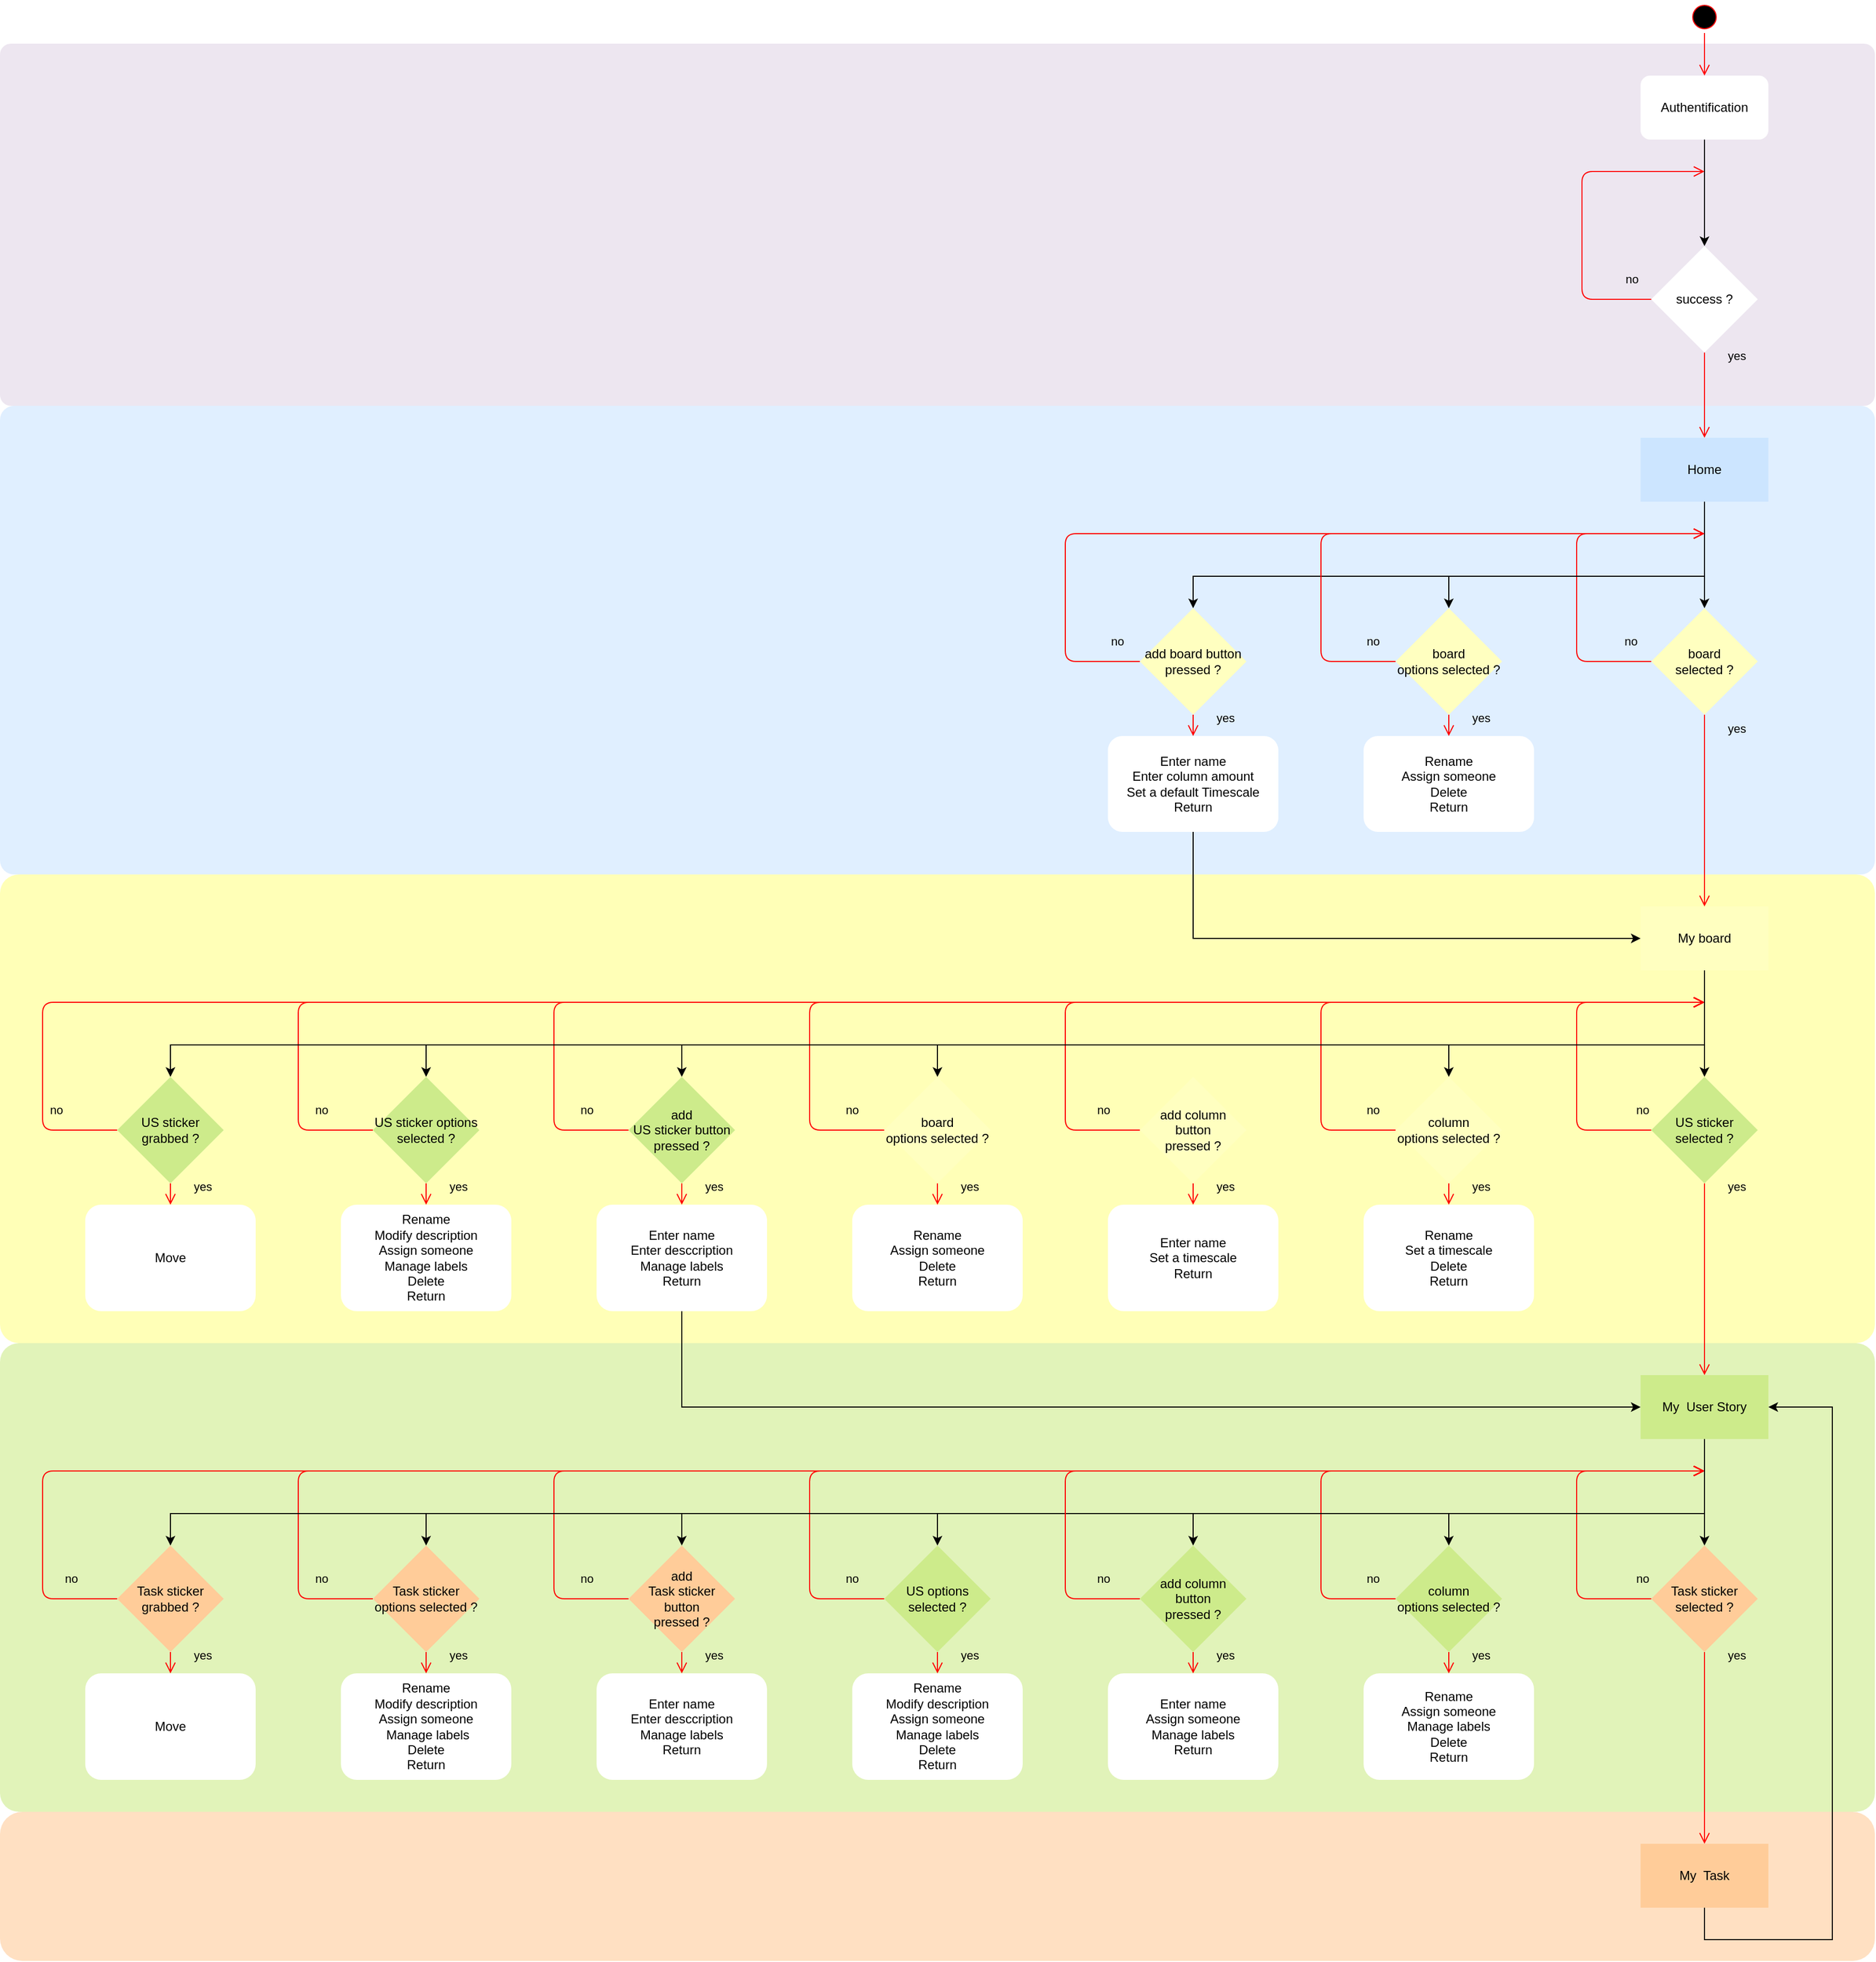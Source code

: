 <mxfile version="14.7.3" type="github">
  <diagram id="C5RBs43oDa-KdzZeNtuy" name="Page-1">
    <mxGraphModel dx="1296" dy="5377" grid="1" gridSize="10" guides="1" tooltips="1" connect="1" arrows="1" fold="1" page="1" pageScale="1" pageWidth="3300" pageHeight="4681" math="0" shadow="0">
      <root>
        <mxCell id="WIyWlLk6GJQsqaUBKTNV-0" />
        <mxCell id="WIyWlLk6GJQsqaUBKTNV-1" parent="WIyWlLk6GJQsqaUBKTNV-0" />
        <mxCell id="u30a9p4wqKH1yECMnbZO-1" value="" style="rounded=1;whiteSpace=wrap;html=1;glass=0;dashed=1;dashPattern=1 1;opacity=60;fillColor=#e1d5e7;arcSize=3;strokeColor=none;labelBackgroundColor=none;" parent="WIyWlLk6GJQsqaUBKTNV-1" vertex="1">
          <mxGeometry x="480" y="-220" width="1760" height="340" as="geometry" />
        </mxCell>
        <mxCell id="u30a9p4wqKH1yECMnbZO-0" value="" style="rounded=1;whiteSpace=wrap;html=1;glass=0;dashed=1;dashPattern=1 1;opacity=60;strokeColor=none;labelBackgroundColor=none;fillColor=#FFCC99;" parent="WIyWlLk6GJQsqaUBKTNV-1" vertex="1">
          <mxGeometry x="480" y="1440" width="1760" height="140" as="geometry" />
        </mxCell>
        <mxCell id="x-4SkSKtOMmnUEYQJsq7-3" value="" style="rounded=1;whiteSpace=wrap;html=1;glass=0;dashed=1;dashPattern=1 1;opacity=60;strokeColor=none;arcSize=3;labelBackgroundColor=none;fillColor=#CCE5FF;" parent="WIyWlLk6GJQsqaUBKTNV-1" vertex="1">
          <mxGeometry x="480" y="120" width="1760" height="440" as="geometry" />
        </mxCell>
        <mxCell id="x-4SkSKtOMmnUEYQJsq7-0" value="" style="rounded=1;whiteSpace=wrap;html=1;glass=0;dashed=1;dashPattern=1 1;opacity=60;strokeColor=none;arcSize=4;labelBackgroundColor=none;fillColor=#CDEB8B;" parent="WIyWlLk6GJQsqaUBKTNV-1" vertex="1">
          <mxGeometry x="480" y="1000" width="1760" height="440" as="geometry" />
        </mxCell>
        <mxCell id="x-4SkSKtOMmnUEYQJsq7-1" value="" style="rounded=1;whiteSpace=wrap;html=1;fillColor=#ffff88;glass=0;dashed=1;dashPattern=1 1;opacity=60;strokeColor=none;arcSize=4;labelBackgroundColor=none;" parent="WIyWlLk6GJQsqaUBKTNV-1" vertex="1">
          <mxGeometry x="480" y="560" width="1760" height="440" as="geometry" />
        </mxCell>
        <mxCell id="JY1gy3Fn-EUmmL5cIJaz-2" value="" style="ellipse;html=1;shape=startState;fillColor=#000000;strokeColor=#ff0000;labelBackgroundColor=none;" parent="WIyWlLk6GJQsqaUBKTNV-1" vertex="1">
          <mxGeometry x="2065" y="-260" width="30" height="30" as="geometry" />
        </mxCell>
        <mxCell id="JY1gy3Fn-EUmmL5cIJaz-3" value="" style="edgeStyle=orthogonalEdgeStyle;html=1;verticalAlign=bottom;endArrow=open;endSize=8;strokeColor=#ff0000;entryX=0.5;entryY=0;entryDx=0;entryDy=0;labelBackgroundColor=none;" parent="WIyWlLk6GJQsqaUBKTNV-1" source="JY1gy3Fn-EUmmL5cIJaz-2" target="JY1gy3Fn-EUmmL5cIJaz-33" edge="1">
          <mxGeometry relative="1" as="geometry">
            <mxPoint x="2080" y="-150" as="targetPoint" />
          </mxGeometry>
        </mxCell>
        <mxCell id="JY1gy3Fn-EUmmL5cIJaz-12" style="edgeStyle=orthogonalEdgeStyle;rounded=0;orthogonalLoop=1;jettySize=auto;html=1;exitX=0.5;exitY=1;exitDx=0;exitDy=0;entryX=0.5;entryY=0;entryDx=0;entryDy=0;labelBackgroundColor=none;" parent="WIyWlLk6GJQsqaUBKTNV-1" source="JY1gy3Fn-EUmmL5cIJaz-33" target="JY1gy3Fn-EUmmL5cIJaz-9" edge="1">
          <mxGeometry relative="1" as="geometry">
            <mxPoint x="2080" y="-80" as="sourcePoint" />
          </mxGeometry>
        </mxCell>
        <mxCell id="JY1gy3Fn-EUmmL5cIJaz-9" value="success ?" style="rhombus;whiteSpace=wrap;html=1;strokeColor=none;labelBackgroundColor=none;" parent="WIyWlLk6GJQsqaUBKTNV-1" vertex="1">
          <mxGeometry x="2030" y="-30" width="100" height="100" as="geometry" />
        </mxCell>
        <mxCell id="JY1gy3Fn-EUmmL5cIJaz-10" value="no" style="edgeStyle=orthogonalEdgeStyle;html=1;align=left;verticalAlign=bottom;endArrow=open;endSize=8;strokeColor=#ff0000;exitX=0;exitY=0.5;exitDx=0;exitDy=0;labelBackgroundColor=none;" parent="WIyWlLk6GJQsqaUBKTNV-1" source="JY1gy3Fn-EUmmL5cIJaz-9" edge="1">
          <mxGeometry x="-0.824" y="-10" relative="1" as="geometry">
            <mxPoint x="2080" y="-100" as="targetPoint" />
            <Array as="points">
              <mxPoint x="1965" y="20" />
              <mxPoint x="1965" y="-100" />
            </Array>
            <mxPoint as="offset" />
          </mxGeometry>
        </mxCell>
        <mxCell id="JY1gy3Fn-EUmmL5cIJaz-11" value="yes" style="edgeStyle=orthogonalEdgeStyle;html=1;align=left;verticalAlign=top;endArrow=open;endSize=8;strokeColor=#ff0000;entryX=0.5;entryY=0;entryDx=0;entryDy=0;exitX=0.5;exitY=1;exitDx=0;exitDy=0;labelBackgroundColor=none;" parent="WIyWlLk6GJQsqaUBKTNV-1" source="JY1gy3Fn-EUmmL5cIJaz-9" target="JY1gy3Fn-EUmmL5cIJaz-32" edge="1">
          <mxGeometry x="-1" y="22" relative="1" as="geometry">
            <mxPoint x="1760" y="190" as="targetPoint" />
            <mxPoint x="1490" y="310" as="sourcePoint" />
            <Array as="points">
              <mxPoint x="2080" y="100" />
              <mxPoint x="2080" y="100" />
            </Array>
            <mxPoint x="-2" y="-10" as="offset" />
          </mxGeometry>
        </mxCell>
        <mxCell id="JY1gy3Fn-EUmmL5cIJaz-25" style="edgeStyle=orthogonalEdgeStyle;rounded=0;orthogonalLoop=1;jettySize=auto;html=1;exitX=0.5;exitY=1;exitDx=0;exitDy=0;entryX=0.5;entryY=0;entryDx=0;entryDy=0;labelBackgroundColor=none;" parent="WIyWlLk6GJQsqaUBKTNV-1" source="JY1gy3Fn-EUmmL5cIJaz-32" target="JY1gy3Fn-EUmmL5cIJaz-39" edge="1">
          <mxGeometry relative="1" as="geometry">
            <mxPoint x="2080" y="260" as="sourcePoint" />
            <mxPoint x="2100" y="300" as="targetPoint" />
          </mxGeometry>
        </mxCell>
        <mxCell id="_KC-3M1fQCvKJhTVu-NZ-2" style="edgeStyle=orthogonalEdgeStyle;rounded=0;orthogonalLoop=1;jettySize=auto;html=1;exitX=0.5;exitY=1;exitDx=0;exitDy=0;entryX=0.5;entryY=0;entryDx=0;entryDy=0;labelBackgroundColor=none;" parent="WIyWlLk6GJQsqaUBKTNV-1" source="JY1gy3Fn-EUmmL5cIJaz-32" target="_KC-3M1fQCvKJhTVu-NZ-1" edge="1">
          <mxGeometry relative="1" as="geometry">
            <Array as="points">
              <mxPoint x="2080" y="280" />
              <mxPoint x="1600" y="280" />
            </Array>
          </mxGeometry>
        </mxCell>
        <mxCell id="JY1gy3Fn-EUmmL5cIJaz-32" value="Home" style="rounded=1;whiteSpace=wrap;html=1;arcSize=0;strokeColor=none;labelBackgroundColor=none;fillColor=#CCE5FF;" parent="WIyWlLk6GJQsqaUBKTNV-1" vertex="1">
          <mxGeometry x="2020" y="150" width="120" height="60" as="geometry" />
        </mxCell>
        <mxCell id="JY1gy3Fn-EUmmL5cIJaz-33" value="Authentification" style="rounded=1;whiteSpace=wrap;html=1;strokeColor=none;labelBackgroundColor=none;" parent="WIyWlLk6GJQsqaUBKTNV-1" vertex="1">
          <mxGeometry x="2020" y="-190" width="120" height="60" as="geometry" />
        </mxCell>
        <mxCell id="_KC-3M1fQCvKJhTVu-NZ-27" style="edgeStyle=orthogonalEdgeStyle;rounded=0;orthogonalLoop=1;jettySize=auto;html=1;exitX=0.5;exitY=1;exitDx=0;exitDy=0;entryX=0.5;entryY=0;entryDx=0;entryDy=0;labelBackgroundColor=none;" parent="WIyWlLk6GJQsqaUBKTNV-1" source="JY1gy3Fn-EUmmL5cIJaz-36" target="_KC-3M1fQCvKJhTVu-NZ-20" edge="1">
          <mxGeometry relative="1" as="geometry">
            <Array as="points">
              <mxPoint x="2080" y="720" />
              <mxPoint x="1840" y="720" />
            </Array>
          </mxGeometry>
        </mxCell>
        <mxCell id="_KC-3M1fQCvKJhTVu-NZ-28" style="edgeStyle=orthogonalEdgeStyle;rounded=0;orthogonalLoop=1;jettySize=auto;html=1;exitX=0.5;exitY=1;exitDx=0;exitDy=0;entryX=0.5;entryY=0;entryDx=0;entryDy=0;labelBackgroundColor=none;" parent="WIyWlLk6GJQsqaUBKTNV-1" source="JY1gy3Fn-EUmmL5cIJaz-36" target="_KC-3M1fQCvKJhTVu-NZ-22" edge="1">
          <mxGeometry relative="1" as="geometry">
            <Array as="points">
              <mxPoint x="2080" y="720" />
              <mxPoint x="1360" y="720" />
            </Array>
          </mxGeometry>
        </mxCell>
        <mxCell id="_KC-3M1fQCvKJhTVu-NZ-33" style="edgeStyle=orthogonalEdgeStyle;rounded=0;orthogonalLoop=1;jettySize=auto;html=1;exitX=0.5;exitY=1;exitDx=0;exitDy=0;entryX=0.5;entryY=0;entryDx=0;entryDy=0;labelBackgroundColor=none;" parent="WIyWlLk6GJQsqaUBKTNV-1" source="JY1gy3Fn-EUmmL5cIJaz-36" target="_KC-3M1fQCvKJhTVu-NZ-29" edge="1">
          <mxGeometry relative="1" as="geometry">
            <Array as="points">
              <mxPoint x="2080" y="720" />
              <mxPoint x="1120" y="720" />
            </Array>
          </mxGeometry>
        </mxCell>
        <mxCell id="_KC-3M1fQCvKJhTVu-NZ-38" style="edgeStyle=orthogonalEdgeStyle;rounded=0;orthogonalLoop=1;jettySize=auto;html=1;exitX=0.5;exitY=1;exitDx=0;exitDy=0;entryX=0.5;entryY=0;entryDx=0;entryDy=0;labelBackgroundColor=none;" parent="WIyWlLk6GJQsqaUBKTNV-1" source="JY1gy3Fn-EUmmL5cIJaz-36" target="_KC-3M1fQCvKJhTVu-NZ-34" edge="1">
          <mxGeometry relative="1" as="geometry">
            <Array as="points">
              <mxPoint x="2080" y="720" />
              <mxPoint x="880" y="720" />
            </Array>
          </mxGeometry>
        </mxCell>
        <mxCell id="_KC-3M1fQCvKJhTVu-NZ-40" style="edgeStyle=orthogonalEdgeStyle;rounded=0;orthogonalLoop=1;jettySize=auto;html=1;entryX=0.5;entryY=0;entryDx=0;entryDy=0;labelBackgroundColor=none;" parent="WIyWlLk6GJQsqaUBKTNV-1" source="JY1gy3Fn-EUmmL5cIJaz-36" target="_KC-3M1fQCvKJhTVu-NZ-39" edge="1">
          <mxGeometry relative="1" as="geometry" />
        </mxCell>
        <mxCell id="JY1gy3Fn-EUmmL5cIJaz-36" value="My board" style="rounded=1;whiteSpace=wrap;html=1;arcSize=0;strokeColor=none;labelBackgroundColor=none;fillColor=#FFFFC0;" parent="WIyWlLk6GJQsqaUBKTNV-1" vertex="1">
          <mxGeometry x="2020" y="590" width="120" height="60" as="geometry" />
        </mxCell>
        <mxCell id="JY1gy3Fn-EUmmL5cIJaz-38" value="&lt;div&gt;Rename&lt;/div&gt;&lt;div&gt;Assign someone&lt;/div&gt;&lt;div&gt;Delete&lt;br&gt;&lt;/div&gt;&lt;div&gt;Return&lt;/div&gt;" style="rounded=1;whiteSpace=wrap;html=1;strokeColor=none;labelBackgroundColor=none;" parent="WIyWlLk6GJQsqaUBKTNV-1" vertex="1">
          <mxGeometry x="1760" y="430" width="160" height="90" as="geometry" />
        </mxCell>
        <mxCell id="JY1gy3Fn-EUmmL5cIJaz-39" value="&lt;div&gt;board &lt;br&gt;&lt;/div&gt;&lt;div&gt;selected ?&lt;/div&gt;" style="rhombus;whiteSpace=wrap;html=1;fillColor=#ffffc0;strokeColor=none;labelBackgroundColor=none;" parent="WIyWlLk6GJQsqaUBKTNV-1" vertex="1">
          <mxGeometry x="2030" y="310" width="100" height="100" as="geometry" />
        </mxCell>
        <mxCell id="JY1gy3Fn-EUmmL5cIJaz-41" value="yes" style="edgeStyle=orthogonalEdgeStyle;html=1;align=left;verticalAlign=top;endArrow=open;endSize=8;strokeColor=#ff0000;entryX=0.5;entryY=0;entryDx=0;entryDy=0;exitX=0.5;exitY=1;exitDx=0;exitDy=0;labelBackgroundColor=none;" parent="WIyWlLk6GJQsqaUBKTNV-1" source="JY1gy3Fn-EUmmL5cIJaz-39" target="JY1gy3Fn-EUmmL5cIJaz-36" edge="1">
          <mxGeometry x="-1" y="20" relative="1" as="geometry">
            <mxPoint x="2490" y="200" as="targetPoint" />
            <mxPoint x="2040" y="490" as="sourcePoint" />
            <Array as="points">
              <mxPoint x="2080" y="530" />
              <mxPoint x="2080" y="530" />
            </Array>
            <mxPoint as="offset" />
          </mxGeometry>
        </mxCell>
        <mxCell id="JY1gy3Fn-EUmmL5cIJaz-42" value="no" style="edgeStyle=orthogonalEdgeStyle;html=1;align=left;verticalAlign=bottom;endArrow=open;endSize=8;strokeColor=#ff0000;exitX=0;exitY=0.5;exitDx=0;exitDy=0;labelBackgroundColor=none;" parent="WIyWlLk6GJQsqaUBKTNV-1" source="JY1gy3Fn-EUmmL5cIJaz-39" edge="1">
          <mxGeometry x="-0.824" y="-10" relative="1" as="geometry">
            <mxPoint x="2080" y="240" as="targetPoint" />
            <mxPoint x="1965" y="340" as="sourcePoint" />
            <Array as="points">
              <mxPoint x="1960" y="360" />
              <mxPoint x="1960" y="240" />
            </Array>
            <mxPoint as="offset" />
          </mxGeometry>
        </mxCell>
        <mxCell id="JY1gy3Fn-EUmmL5cIJaz-44" style="edgeStyle=orthogonalEdgeStyle;rounded=0;orthogonalLoop=1;jettySize=auto;html=1;exitX=0.5;exitY=1;exitDx=0;exitDy=0;entryX=0.5;entryY=0;entryDx=0;entryDy=0;labelBackgroundColor=none;" parent="WIyWlLk6GJQsqaUBKTNV-1" source="JY1gy3Fn-EUmmL5cIJaz-32" target="JY1gy3Fn-EUmmL5cIJaz-45" edge="1">
          <mxGeometry relative="1" as="geometry">
            <mxPoint x="2090" y="240" as="sourcePoint" />
            <mxPoint x="1840" y="280" as="targetPoint" />
            <Array as="points">
              <mxPoint x="2080" y="280" />
              <mxPoint x="1840" y="280" />
            </Array>
          </mxGeometry>
        </mxCell>
        <mxCell id="JY1gy3Fn-EUmmL5cIJaz-45" value="&lt;div&gt;board &lt;br&gt;&lt;/div&gt;&lt;div&gt;options selected ?&lt;/div&gt;" style="rhombus;whiteSpace=wrap;html=1;fillColor=#ffffc0;strokeColor=none;labelBackgroundColor=none;" parent="WIyWlLk6GJQsqaUBKTNV-1" vertex="1">
          <mxGeometry x="1790" y="310" width="100" height="100" as="geometry" />
        </mxCell>
        <mxCell id="JY1gy3Fn-EUmmL5cIJaz-50" value="yes" style="edgeStyle=orthogonalEdgeStyle;html=1;align=left;verticalAlign=top;endArrow=open;endSize=8;strokeColor=#ff0000;entryX=0.5;entryY=0;entryDx=0;entryDy=0;exitX=0.5;exitY=1;exitDx=0;exitDy=0;labelBackgroundColor=none;" parent="WIyWlLk6GJQsqaUBKTNV-1" source="JY1gy3Fn-EUmmL5cIJaz-45" target="JY1gy3Fn-EUmmL5cIJaz-38" edge="1">
          <mxGeometry x="-1" y="22" relative="1" as="geometry">
            <mxPoint x="2090" y="200" as="targetPoint" />
            <mxPoint x="1645" y="370" as="sourcePoint" />
            <Array as="points">
              <mxPoint x="1840" y="410" />
              <mxPoint x="1840" y="410" />
            </Array>
            <mxPoint x="-2" y="-10" as="offset" />
          </mxGeometry>
        </mxCell>
        <mxCell id="_KC-3M1fQCvKJhTVu-NZ-1" value="&lt;div&gt;add board button &lt;br&gt;&lt;/div&gt;&lt;div&gt;pressed ?&lt;/div&gt;" style="rhombus;whiteSpace=wrap;html=1;fillColor=#ffffc0;strokeColor=none;labelBackgroundColor=none;" parent="WIyWlLk6GJQsqaUBKTNV-1" vertex="1">
          <mxGeometry x="1550" y="310" width="100" height="100" as="geometry" />
        </mxCell>
        <mxCell id="_KC-3M1fQCvKJhTVu-NZ-3" value="no" style="edgeStyle=orthogonalEdgeStyle;html=1;align=left;verticalAlign=bottom;endArrow=open;endSize=8;strokeColor=#ff0000;exitX=0;exitY=0.5;exitDx=0;exitDy=0;labelBackgroundColor=none;" parent="WIyWlLk6GJQsqaUBKTNV-1" source="JY1gy3Fn-EUmmL5cIJaz-45" edge="1">
          <mxGeometry x="-0.893" y="-10" relative="1" as="geometry">
            <mxPoint x="2080" y="240" as="targetPoint" />
            <mxPoint x="1770" y="370" as="sourcePoint" />
            <Array as="points">
              <mxPoint x="1720" y="360" />
              <mxPoint x="1720" y="240" />
            </Array>
            <mxPoint as="offset" />
          </mxGeometry>
        </mxCell>
        <mxCell id="_KC-3M1fQCvKJhTVu-NZ-4" value="no" style="edgeStyle=orthogonalEdgeStyle;html=1;align=left;verticalAlign=bottom;endArrow=open;endSize=8;strokeColor=#ff0000;exitX=0;exitY=0.5;exitDx=0;exitDy=0;labelBackgroundColor=none;" parent="WIyWlLk6GJQsqaUBKTNV-1" source="_KC-3M1fQCvKJhTVu-NZ-1" edge="1">
          <mxGeometry x="-0.925" y="-10" relative="1" as="geometry">
            <mxPoint x="2080" y="240" as="targetPoint" />
            <mxPoint x="1530" y="380" as="sourcePoint" />
            <Array as="points">
              <mxPoint x="1480" y="360" />
              <mxPoint x="1480" y="240" />
            </Array>
            <mxPoint as="offset" />
          </mxGeometry>
        </mxCell>
        <mxCell id="-NeCiubRpjUk_xa21UBl-0" style="edgeStyle=orthogonalEdgeStyle;rounded=0;orthogonalLoop=1;jettySize=auto;html=1;exitX=0.5;exitY=1;exitDx=0;exitDy=0;entryX=0;entryY=0.5;entryDx=0;entryDy=0;labelBackgroundColor=none;" parent="WIyWlLk6GJQsqaUBKTNV-1" source="_KC-3M1fQCvKJhTVu-NZ-5" target="JY1gy3Fn-EUmmL5cIJaz-36" edge="1">
          <mxGeometry relative="1" as="geometry" />
        </mxCell>
        <mxCell id="_KC-3M1fQCvKJhTVu-NZ-5" value="&lt;div align=&quot;center&quot;&gt;Enter name&lt;/div&gt;&lt;div align=&quot;center&quot;&gt;Enter column amount&lt;/div&gt;&lt;div align=&quot;center&quot;&gt;Set a default Timescale&lt;br&gt;&lt;/div&gt;&lt;div align=&quot;center&quot;&gt;Return&lt;/div&gt;" style="rounded=1;whiteSpace=wrap;html=1;align=center;strokeColor=none;labelBackgroundColor=none;" parent="WIyWlLk6GJQsqaUBKTNV-1" vertex="1">
          <mxGeometry x="1520" y="430" width="160" height="90" as="geometry" />
        </mxCell>
        <mxCell id="_KC-3M1fQCvKJhTVu-NZ-7" value="yes" style="edgeStyle=orthogonalEdgeStyle;html=1;align=left;verticalAlign=top;endArrow=open;endSize=8;strokeColor=#ff0000;entryX=0.5;entryY=0;entryDx=0;entryDy=0;exitX=0.5;exitY=1;exitDx=0;exitDy=0;labelBackgroundColor=none;" parent="WIyWlLk6GJQsqaUBKTNV-1" source="_KC-3M1fQCvKJhTVu-NZ-1" target="_KC-3M1fQCvKJhTVu-NZ-5" edge="1">
          <mxGeometry x="-1" y="22" relative="1" as="geometry">
            <mxPoint x="1850" y="440" as="targetPoint" />
            <mxPoint x="1850" y="410" as="sourcePoint" />
            <Array as="points">
              <mxPoint x="1600" y="420" />
              <mxPoint x="1600" y="420" />
            </Array>
            <mxPoint x="-2" y="-10" as="offset" />
          </mxGeometry>
        </mxCell>
        <mxCell id="_KC-3M1fQCvKJhTVu-NZ-20" value="&lt;div&gt;column &lt;br&gt;&lt;/div&gt;&lt;div&gt;options selected ?&lt;/div&gt;" style="rhombus;whiteSpace=wrap;html=1;labelBackgroundColor=none;strokeColor=none;fillColor=#FFFFC0;" parent="WIyWlLk6GJQsqaUBKTNV-1" vertex="1">
          <mxGeometry x="1790" y="750" width="100" height="100" as="geometry" />
        </mxCell>
        <mxCell id="_KC-3M1fQCvKJhTVu-NZ-21" value="yes" style="edgeStyle=orthogonalEdgeStyle;html=1;align=left;verticalAlign=top;endArrow=open;endSize=8;strokeColor=#ff0000;exitX=0.5;exitY=1;exitDx=0;exitDy=0;entryX=0.5;entryY=0;entryDx=0;entryDy=0;labelBackgroundColor=none;" parent="WIyWlLk6GJQsqaUBKTNV-1" source="_KC-3M1fQCvKJhTVu-NZ-20" target="_KC-3M1fQCvKJhTVu-NZ-70" edge="1">
          <mxGeometry x="-1" y="22" relative="1" as="geometry">
            <mxPoint x="1840" y="870" as="targetPoint" />
            <mxPoint x="1645" y="810" as="sourcePoint" />
            <Array as="points" />
            <mxPoint x="-2" y="-10" as="offset" />
          </mxGeometry>
        </mxCell>
        <mxCell id="_KC-3M1fQCvKJhTVu-NZ-22" value="&lt;div&gt;board &lt;br&gt;&lt;/div&gt;&lt;div&gt;options selected ?&lt;/div&gt;" style="rhombus;whiteSpace=wrap;html=1;fillColor=#ffffc0;labelBackgroundColor=none;strokeColor=none;" parent="WIyWlLk6GJQsqaUBKTNV-1" vertex="1">
          <mxGeometry x="1310" y="750" width="100" height="100" as="geometry" />
        </mxCell>
        <mxCell id="_KC-3M1fQCvKJhTVu-NZ-23" value="no" style="edgeStyle=orthogonalEdgeStyle;html=1;align=left;verticalAlign=bottom;endArrow=open;endSize=8;strokeColor=#ff0000;exitX=0;exitY=0.5;exitDx=0;exitDy=0;labelBackgroundColor=none;" parent="WIyWlLk6GJQsqaUBKTNV-1" source="_KC-3M1fQCvKJhTVu-NZ-20" edge="1">
          <mxGeometry x="-0.893" y="-10" relative="1" as="geometry">
            <mxPoint x="2080" y="680" as="targetPoint" />
            <mxPoint x="1770" y="810" as="sourcePoint" />
            <Array as="points">
              <mxPoint x="1720" y="800" />
              <mxPoint x="1720" y="680" />
            </Array>
            <mxPoint as="offset" />
          </mxGeometry>
        </mxCell>
        <mxCell id="_KC-3M1fQCvKJhTVu-NZ-24" value="no" style="edgeStyle=orthogonalEdgeStyle;html=1;align=left;verticalAlign=bottom;endArrow=open;endSize=8;strokeColor=#ff0000;exitX=0;exitY=0.5;exitDx=0;exitDy=0;labelBackgroundColor=none;" parent="WIyWlLk6GJQsqaUBKTNV-1" source="_KC-3M1fQCvKJhTVu-NZ-22" edge="1">
          <mxGeometry x="-0.925" y="-10" relative="1" as="geometry">
            <mxPoint x="2080" y="680" as="targetPoint" />
            <mxPoint x="1530" y="820" as="sourcePoint" />
            <Array as="points">
              <mxPoint x="1310" y="800" />
              <mxPoint x="1240" y="800" />
              <mxPoint x="1240" y="680" />
            </Array>
            <mxPoint as="offset" />
          </mxGeometry>
        </mxCell>
        <mxCell id="_KC-3M1fQCvKJhTVu-NZ-26" value="yes" style="edgeStyle=orthogonalEdgeStyle;html=1;align=left;verticalAlign=top;endArrow=open;endSize=8;strokeColor=#ff0000;exitX=0.5;exitY=1;exitDx=0;exitDy=0;entryX=0.5;entryY=0;entryDx=0;entryDy=0;labelBackgroundColor=none;" parent="WIyWlLk6GJQsqaUBKTNV-1" source="_KC-3M1fQCvKJhTVu-NZ-22" target="_KC-3M1fQCvKJhTVu-NZ-69" edge="1">
          <mxGeometry x="-1" y="22" relative="1" as="geometry">
            <mxPoint x="1360" y="870" as="targetPoint" />
            <mxPoint x="1610" y="850" as="sourcePoint" />
            <Array as="points" />
            <mxPoint x="-2" y="-10" as="offset" />
          </mxGeometry>
        </mxCell>
        <mxCell id="_KC-3M1fQCvKJhTVu-NZ-29" value="&lt;div&gt;add &lt;br&gt;&lt;/div&gt;&lt;div&gt;US sticker button &lt;br&gt;&lt;/div&gt;&lt;div&gt;pressed ?&lt;/div&gt;" style="rhombus;whiteSpace=wrap;html=1;fillColor=#CDEB8B;strokeColor=none;labelBackgroundColor=none;" parent="WIyWlLk6GJQsqaUBKTNV-1" vertex="1">
          <mxGeometry x="1070" y="750" width="100" height="100" as="geometry" />
        </mxCell>
        <mxCell id="_KC-3M1fQCvKJhTVu-NZ-30" value="no" style="edgeStyle=orthogonalEdgeStyle;html=1;align=left;verticalAlign=bottom;endArrow=open;endSize=8;strokeColor=#ff0000;exitX=0;exitY=0.5;exitDx=0;exitDy=0;labelBackgroundColor=none;" parent="WIyWlLk6GJQsqaUBKTNV-1" source="_KC-3M1fQCvKJhTVu-NZ-29" edge="1">
          <mxGeometry x="-0.925" y="-10" relative="1" as="geometry">
            <mxPoint x="2080" y="680" as="targetPoint" />
            <mxPoint x="1270" y="800" as="sourcePoint" />
            <Array as="points">
              <mxPoint x="1070" y="800" />
              <mxPoint x="1000" y="800" />
              <mxPoint x="1000" y="680" />
            </Array>
            <mxPoint as="offset" />
          </mxGeometry>
        </mxCell>
        <mxCell id="x-4SkSKtOMmnUEYQJsq7-4" style="edgeStyle=orthogonalEdgeStyle;rounded=0;orthogonalLoop=1;jettySize=auto;html=1;exitX=0.5;exitY=1;exitDx=0;exitDy=0;entryX=0;entryY=0.5;entryDx=0;entryDy=0;labelBackgroundColor=none;" parent="WIyWlLk6GJQsqaUBKTNV-1" source="_KC-3M1fQCvKJhTVu-NZ-31" target="_KC-3M1fQCvKJhTVu-NZ-48" edge="1">
          <mxGeometry relative="1" as="geometry" />
        </mxCell>
        <mxCell id="_KC-3M1fQCvKJhTVu-NZ-31" value="&lt;div&gt;Enter name&lt;/div&gt;&lt;div&gt;Enter desccription&lt;/div&gt;&lt;div&gt;Manage labels&lt;br&gt;&lt;/div&gt;&lt;div&gt;Return&lt;/div&gt;" style="rounded=1;whiteSpace=wrap;html=1;strokeColor=none;labelBackgroundColor=none;" parent="WIyWlLk6GJQsqaUBKTNV-1" vertex="1">
          <mxGeometry x="1040" y="870" width="160" height="100" as="geometry" />
        </mxCell>
        <mxCell id="_KC-3M1fQCvKJhTVu-NZ-32" value="yes" style="edgeStyle=orthogonalEdgeStyle;html=1;align=left;verticalAlign=top;endArrow=open;endSize=8;strokeColor=#ff0000;exitX=0.5;exitY=1;exitDx=0;exitDy=0;entryX=0.5;entryY=0;entryDx=0;entryDy=0;labelBackgroundColor=none;" parent="WIyWlLk6GJQsqaUBKTNV-1" source="_KC-3M1fQCvKJhTVu-NZ-29" target="_KC-3M1fQCvKJhTVu-NZ-31" edge="1">
          <mxGeometry x="-1" y="22" relative="1" as="geometry">
            <mxPoint x="1210" y="880" as="targetPoint" />
            <mxPoint x="1120" y="860" as="sourcePoint" />
            <Array as="points" />
            <mxPoint x="-2" y="-10" as="offset" />
          </mxGeometry>
        </mxCell>
        <mxCell id="_KC-3M1fQCvKJhTVu-NZ-34" value="US sticker options selected ?" style="rhombus;whiteSpace=wrap;html=1;fillColor=#CDEB8B;strokeColor=none;labelBackgroundColor=none;" parent="WIyWlLk6GJQsqaUBKTNV-1" vertex="1">
          <mxGeometry x="830" y="750" width="100" height="100" as="geometry" />
        </mxCell>
        <mxCell id="_KC-3M1fQCvKJhTVu-NZ-35" value="&lt;div&gt; Rename&lt;/div&gt;&lt;div&gt;Modify description&lt;br&gt;&lt;/div&gt;&lt;div&gt;Assign someone&lt;/div&gt;&lt;div&gt; Manage labels &lt;br&gt;&lt;/div&gt;&lt;div&gt;Delete&lt;/div&gt;&lt;div&gt;Return&lt;/div&gt;" style="rounded=1;whiteSpace=wrap;html=1;strokeColor=none;labelBackgroundColor=none;" parent="WIyWlLk6GJQsqaUBKTNV-1" vertex="1">
          <mxGeometry x="800" y="870" width="160" height="100" as="geometry" />
        </mxCell>
        <mxCell id="_KC-3M1fQCvKJhTVu-NZ-36" value="yes" style="edgeStyle=orthogonalEdgeStyle;html=1;align=left;verticalAlign=top;endArrow=open;endSize=8;strokeColor=#ff0000;exitX=0.5;exitY=1;exitDx=0;exitDy=0;entryX=0.5;entryY=0;entryDx=0;entryDy=0;labelBackgroundColor=none;" parent="WIyWlLk6GJQsqaUBKTNV-1" source="_KC-3M1fQCvKJhTVu-NZ-34" target="_KC-3M1fQCvKJhTVu-NZ-35" edge="1">
          <mxGeometry x="-1" y="22" relative="1" as="geometry">
            <mxPoint x="1130" y="880" as="targetPoint" />
            <mxPoint x="1130" y="850" as="sourcePoint" />
            <Array as="points" />
            <mxPoint x="-2" y="-10" as="offset" />
          </mxGeometry>
        </mxCell>
        <mxCell id="_KC-3M1fQCvKJhTVu-NZ-37" value="no" style="edgeStyle=orthogonalEdgeStyle;html=1;align=left;verticalAlign=bottom;endArrow=open;endSize=8;strokeColor=#ff0000;exitX=0;exitY=0.5;exitDx=0;exitDy=0;labelBackgroundColor=none;" parent="WIyWlLk6GJQsqaUBKTNV-1" source="_KC-3M1fQCvKJhTVu-NZ-34" edge="1">
          <mxGeometry x="-0.925" y="-10" relative="1" as="geometry">
            <mxPoint x="2080" y="680" as="targetPoint" />
            <mxPoint x="1040" y="800" as="sourcePoint" />
            <Array as="points">
              <mxPoint x="830" y="800" />
              <mxPoint x="760" y="800" />
              <mxPoint x="760" y="680" />
            </Array>
            <mxPoint as="offset" />
          </mxGeometry>
        </mxCell>
        <mxCell id="_KC-3M1fQCvKJhTVu-NZ-39" value="US sticker selected ?" style="rhombus;whiteSpace=wrap;html=1;fillColor=#CDEB8B;strokeColor=none;labelBackgroundColor=none;" parent="WIyWlLk6GJQsqaUBKTNV-1" vertex="1">
          <mxGeometry x="2030" y="750" width="100" height="100" as="geometry" />
        </mxCell>
        <mxCell id="_KC-3M1fQCvKJhTVu-NZ-41" value="no" style="edgeStyle=orthogonalEdgeStyle;html=1;align=left;verticalAlign=bottom;endArrow=open;endSize=8;strokeColor=#ff0000;exitX=0;exitY=0.5;exitDx=0;exitDy=0;labelBackgroundColor=none;" parent="WIyWlLk6GJQsqaUBKTNV-1" source="_KC-3M1fQCvKJhTVu-NZ-39" edge="1">
          <mxGeometry x="-0.893" y="-10" relative="1" as="geometry">
            <mxPoint x="2080" y="680" as="targetPoint" />
            <mxPoint x="2040" y="800" as="sourcePoint" />
            <Array as="points">
              <mxPoint x="1960" y="800" />
              <mxPoint x="1960" y="680" />
            </Array>
            <mxPoint as="offset" />
          </mxGeometry>
        </mxCell>
        <mxCell id="_KC-3M1fQCvKJhTVu-NZ-42" value="yes" style="edgeStyle=orthogonalEdgeStyle;html=1;align=left;verticalAlign=top;endArrow=open;endSize=8;strokeColor=#ff0000;exitX=0.5;exitY=1;exitDx=0;exitDy=0;entryX=0.5;entryY=0;entryDx=0;entryDy=0;labelBackgroundColor=none;" parent="WIyWlLk6GJQsqaUBKTNV-1" source="_KC-3M1fQCvKJhTVu-NZ-39" target="_KC-3M1fQCvKJhTVu-NZ-48" edge="1">
          <mxGeometry x="-1" y="22" relative="1" as="geometry">
            <mxPoint x="4740" y="150" as="targetPoint" />
            <mxPoint x="3500" y="360" as="sourcePoint" />
            <Array as="points">
              <mxPoint x="2080" y="920" />
              <mxPoint x="2080" y="920" />
            </Array>
            <mxPoint x="-2" y="-10" as="offset" />
          </mxGeometry>
        </mxCell>
        <mxCell id="_KC-3M1fQCvKJhTVu-NZ-43" style="edgeStyle=orthogonalEdgeStyle;rounded=0;orthogonalLoop=1;jettySize=auto;html=1;exitX=0.5;exitY=1;exitDx=0;exitDy=0;entryX=0.5;entryY=0;entryDx=0;entryDy=0;labelBackgroundColor=none;" parent="WIyWlLk6GJQsqaUBKTNV-1" source="_KC-3M1fQCvKJhTVu-NZ-48" target="_KC-3M1fQCvKJhTVu-NZ-51" edge="1">
          <mxGeometry relative="1" as="geometry">
            <Array as="points">
              <mxPoint x="2080" y="1160" />
              <mxPoint x="1840" y="1160" />
            </Array>
          </mxGeometry>
        </mxCell>
        <mxCell id="_KC-3M1fQCvKJhTVu-NZ-44" style="edgeStyle=orthogonalEdgeStyle;rounded=0;orthogonalLoop=1;jettySize=auto;html=1;exitX=0.5;exitY=1;exitDx=0;exitDy=0;entryX=0.5;entryY=0;entryDx=0;entryDy=0;labelBackgroundColor=none;" parent="WIyWlLk6GJQsqaUBKTNV-1" source="_KC-3M1fQCvKJhTVu-NZ-48" target="_KC-3M1fQCvKJhTVu-NZ-53" edge="1">
          <mxGeometry relative="1" as="geometry">
            <Array as="points">
              <mxPoint x="2080" y="1160" />
              <mxPoint x="1360" y="1160" />
            </Array>
          </mxGeometry>
        </mxCell>
        <mxCell id="_KC-3M1fQCvKJhTVu-NZ-45" style="edgeStyle=orthogonalEdgeStyle;rounded=0;orthogonalLoop=1;jettySize=auto;html=1;exitX=0.5;exitY=1;exitDx=0;exitDy=0;entryX=0.5;entryY=0;entryDx=0;entryDy=0;labelBackgroundColor=none;" parent="WIyWlLk6GJQsqaUBKTNV-1" source="_KC-3M1fQCvKJhTVu-NZ-48" target="_KC-3M1fQCvKJhTVu-NZ-57" edge="1">
          <mxGeometry relative="1" as="geometry">
            <Array as="points">
              <mxPoint x="2080" y="1160" />
              <mxPoint x="1120" y="1160" />
            </Array>
          </mxGeometry>
        </mxCell>
        <mxCell id="_KC-3M1fQCvKJhTVu-NZ-46" style="edgeStyle=orthogonalEdgeStyle;rounded=0;orthogonalLoop=1;jettySize=auto;html=1;exitX=0.5;exitY=1;exitDx=0;exitDy=0;entryX=0.5;entryY=0;entryDx=0;entryDy=0;labelBackgroundColor=none;" parent="WIyWlLk6GJQsqaUBKTNV-1" source="_KC-3M1fQCvKJhTVu-NZ-48" target="_KC-3M1fQCvKJhTVu-NZ-61" edge="1">
          <mxGeometry relative="1" as="geometry">
            <Array as="points">
              <mxPoint x="2080" y="1160" />
              <mxPoint x="880" y="1160" />
            </Array>
          </mxGeometry>
        </mxCell>
        <mxCell id="_KC-3M1fQCvKJhTVu-NZ-47" style="edgeStyle=orthogonalEdgeStyle;rounded=0;orthogonalLoop=1;jettySize=auto;html=1;entryX=0.5;entryY=0;entryDx=0;entryDy=0;labelBackgroundColor=none;" parent="WIyWlLk6GJQsqaUBKTNV-1" source="_KC-3M1fQCvKJhTVu-NZ-48" target="_KC-3M1fQCvKJhTVu-NZ-65" edge="1">
          <mxGeometry relative="1" as="geometry" />
        </mxCell>
        <mxCell id="_KC-3M1fQCvKJhTVu-NZ-48" value="My&amp;nbsp; User Story" style="rounded=1;whiteSpace=wrap;html=1;arcSize=0;strokeColor=none;labelBackgroundColor=none;fillColor=#CDEB8B;" parent="WIyWlLk6GJQsqaUBKTNV-1" vertex="1">
          <mxGeometry x="2020" y="1030" width="120" height="60" as="geometry" />
        </mxCell>
        <mxCell id="_KC-3M1fQCvKJhTVu-NZ-49" value="&lt;div&gt;Rename&lt;/div&gt;&lt;div&gt;Modify description&lt;br&gt;&lt;/div&gt;&lt;div&gt;Assign someone&lt;/div&gt;&lt;div&gt;Manage labels&lt;br&gt;&lt;/div&gt;&lt;div&gt;Delete&lt;br&gt;&lt;/div&gt;&lt;div&gt;Return&lt;/div&gt;" style="rounded=1;whiteSpace=wrap;html=1;labelBackgroundColor=none;strokeColor=none;" parent="WIyWlLk6GJQsqaUBKTNV-1" vertex="1">
          <mxGeometry x="1280" y="1310" width="160" height="100" as="geometry" />
        </mxCell>
        <mxCell id="_KC-3M1fQCvKJhTVu-NZ-50" value="&lt;div&gt;Rename&lt;/div&gt;&lt;div&gt;Assign someone&lt;/div&gt;&lt;div&gt;Manage labels&lt;/div&gt;&lt;div&gt;Delete&lt;br&gt;&lt;/div&gt;&lt;div&gt;Return&lt;/div&gt;" style="rounded=1;whiteSpace=wrap;html=1;labelBackgroundColor=none;strokeColor=none;" parent="WIyWlLk6GJQsqaUBKTNV-1" vertex="1">
          <mxGeometry x="1760" y="1310" width="160" height="100" as="geometry" />
        </mxCell>
        <mxCell id="_KC-3M1fQCvKJhTVu-NZ-51" value="&lt;div&gt;column &lt;br&gt;&lt;/div&gt;&lt;div&gt;options selected ?&lt;/div&gt;" style="rhombus;whiteSpace=wrap;html=1;fillColor=#CDEB8B;strokeColor=none;labelBackgroundColor=none;" parent="WIyWlLk6GJQsqaUBKTNV-1" vertex="1">
          <mxGeometry x="1790" y="1190" width="100" height="100" as="geometry" />
        </mxCell>
        <mxCell id="_KC-3M1fQCvKJhTVu-NZ-52" value="yes" style="edgeStyle=orthogonalEdgeStyle;html=1;align=left;verticalAlign=top;endArrow=open;endSize=8;strokeColor=#ff0000;exitX=0.5;exitY=1;exitDx=0;exitDy=0;entryX=0.5;entryY=0;entryDx=0;entryDy=0;labelBackgroundColor=none;" parent="WIyWlLk6GJQsqaUBKTNV-1" source="_KC-3M1fQCvKJhTVu-NZ-51" target="_KC-3M1fQCvKJhTVu-NZ-50" edge="1">
          <mxGeometry x="-1" y="22" relative="1" as="geometry">
            <mxPoint x="1740" y="1310" as="targetPoint" />
            <mxPoint x="1645" y="1250" as="sourcePoint" />
            <Array as="points" />
            <mxPoint x="-2" y="-10" as="offset" />
          </mxGeometry>
        </mxCell>
        <mxCell id="_KC-3M1fQCvKJhTVu-NZ-53" value="US options selected ?" style="rhombus;whiteSpace=wrap;html=1;fillColor=#CDEB8B;strokeColor=none;labelBackgroundColor=none;" parent="WIyWlLk6GJQsqaUBKTNV-1" vertex="1">
          <mxGeometry x="1310" y="1190" width="100" height="100" as="geometry" />
        </mxCell>
        <mxCell id="_KC-3M1fQCvKJhTVu-NZ-54" value="no" style="edgeStyle=orthogonalEdgeStyle;html=1;align=left;verticalAlign=bottom;endArrow=open;endSize=8;strokeColor=#ff0000;exitX=0;exitY=0.5;exitDx=0;exitDy=0;labelBackgroundColor=none;" parent="WIyWlLk6GJQsqaUBKTNV-1" source="_KC-3M1fQCvKJhTVu-NZ-51" edge="1">
          <mxGeometry x="-0.893" y="-10" relative="1" as="geometry">
            <mxPoint x="2080" y="1120" as="targetPoint" />
            <mxPoint x="1770" y="1250" as="sourcePoint" />
            <Array as="points">
              <mxPoint x="1720" y="1240" />
              <mxPoint x="1720" y="1120" />
            </Array>
            <mxPoint as="offset" />
          </mxGeometry>
        </mxCell>
        <mxCell id="_KC-3M1fQCvKJhTVu-NZ-55" value="no" style="edgeStyle=orthogonalEdgeStyle;html=1;align=left;verticalAlign=bottom;endArrow=open;endSize=8;strokeColor=#ff0000;exitX=0;exitY=0.5;exitDx=0;exitDy=0;labelBackgroundColor=none;" parent="WIyWlLk6GJQsqaUBKTNV-1" source="_KC-3M1fQCvKJhTVu-NZ-53" edge="1">
          <mxGeometry x="-0.925" y="-10" relative="1" as="geometry">
            <mxPoint x="2080" y="1120" as="targetPoint" />
            <mxPoint x="1530" y="1260" as="sourcePoint" />
            <Array as="points">
              <mxPoint x="1240" y="1240" />
              <mxPoint x="1240" y="1120" />
            </Array>
            <mxPoint as="offset" />
          </mxGeometry>
        </mxCell>
        <mxCell id="_KC-3M1fQCvKJhTVu-NZ-56" value="yes" style="edgeStyle=orthogonalEdgeStyle;html=1;align=left;verticalAlign=top;endArrow=open;endSize=8;strokeColor=#ff0000;exitX=0.5;exitY=1;exitDx=0;exitDy=0;entryX=0.5;entryY=0;entryDx=0;entryDy=0;labelBackgroundColor=none;" parent="WIyWlLk6GJQsqaUBKTNV-1" source="_KC-3M1fQCvKJhTVu-NZ-53" target="_KC-3M1fQCvKJhTVu-NZ-49" edge="1">
          <mxGeometry x="-1" y="22" relative="1" as="geometry">
            <mxPoint x="1450" y="1300" as="targetPoint" />
            <mxPoint x="1610" y="1290" as="sourcePoint" />
            <Array as="points" />
            <mxPoint x="-2" y="-10" as="offset" />
          </mxGeometry>
        </mxCell>
        <mxCell id="_KC-3M1fQCvKJhTVu-NZ-57" value="&lt;div&gt;add &lt;br&gt;&lt;/div&gt;&lt;div&gt;Task sticker button &lt;br&gt;&lt;/div&gt;&lt;div&gt;pressed ?&lt;/div&gt;" style="rhombus;whiteSpace=wrap;html=1;fillColor=#FFCC99;strokeColor=none;labelBackgroundColor=none;" parent="WIyWlLk6GJQsqaUBKTNV-1" vertex="1">
          <mxGeometry x="1070" y="1190" width="100" height="100" as="geometry" />
        </mxCell>
        <mxCell id="_KC-3M1fQCvKJhTVu-NZ-58" value="no" style="edgeStyle=orthogonalEdgeStyle;html=1;align=left;verticalAlign=bottom;endArrow=open;endSize=8;strokeColor=#ff0000;exitX=0;exitY=0.5;exitDx=0;exitDy=0;labelBackgroundColor=none;" parent="WIyWlLk6GJQsqaUBKTNV-1" source="_KC-3M1fQCvKJhTVu-NZ-57" edge="1">
          <mxGeometry x="-0.925" y="-10" relative="1" as="geometry">
            <mxPoint x="2080" y="1120" as="targetPoint" />
            <mxPoint x="1270" y="1240" as="sourcePoint" />
            <Array as="points">
              <mxPoint x="1000" y="1240" />
              <mxPoint x="1000" y="1120" />
            </Array>
            <mxPoint as="offset" />
          </mxGeometry>
        </mxCell>
        <mxCell id="_KC-3M1fQCvKJhTVu-NZ-59" value="&lt;div&gt;Enter name&lt;/div&gt;&lt;div&gt;Enter desccription&lt;/div&gt;&lt;div&gt;Manage labels&lt;br&gt;&lt;/div&gt;&lt;div&gt;Return&lt;/div&gt;" style="rounded=1;whiteSpace=wrap;html=1;labelBackgroundColor=none;strokeColor=none;" parent="WIyWlLk6GJQsqaUBKTNV-1" vertex="1">
          <mxGeometry x="1040" y="1310" width="160" height="100" as="geometry" />
        </mxCell>
        <mxCell id="_KC-3M1fQCvKJhTVu-NZ-60" value="yes" style="edgeStyle=orthogonalEdgeStyle;html=1;align=left;verticalAlign=top;endArrow=open;endSize=8;strokeColor=#ff0000;exitX=0.5;exitY=1;exitDx=0;exitDy=0;entryX=0.5;entryY=0;entryDx=0;entryDy=0;labelBackgroundColor=none;" parent="WIyWlLk6GJQsqaUBKTNV-1" source="_KC-3M1fQCvKJhTVu-NZ-57" target="_KC-3M1fQCvKJhTVu-NZ-59" edge="1">
          <mxGeometry x="-1" y="22" relative="1" as="geometry">
            <mxPoint x="1210" y="1320" as="targetPoint" />
            <mxPoint x="1120" y="1300" as="sourcePoint" />
            <Array as="points" />
            <mxPoint x="-2" y="-10" as="offset" />
          </mxGeometry>
        </mxCell>
        <mxCell id="_KC-3M1fQCvKJhTVu-NZ-61" value="Task sticker options selected ?" style="rhombus;whiteSpace=wrap;html=1;fillColor=#FFCC99;strokeColor=none;labelBackgroundColor=none;" parent="WIyWlLk6GJQsqaUBKTNV-1" vertex="1">
          <mxGeometry x="830" y="1190" width="100" height="100" as="geometry" />
        </mxCell>
        <mxCell id="_KC-3M1fQCvKJhTVu-NZ-63" value="yes" style="edgeStyle=orthogonalEdgeStyle;html=1;align=left;verticalAlign=top;endArrow=open;endSize=8;strokeColor=#ff0000;exitX=0.5;exitY=1;exitDx=0;exitDy=0;entryX=0.5;entryY=0;entryDx=0;entryDy=0;labelBackgroundColor=none;" parent="WIyWlLk6GJQsqaUBKTNV-1" source="_KC-3M1fQCvKJhTVu-NZ-61" target="_KC-3M1fQCvKJhTVu-NZ-71" edge="1">
          <mxGeometry x="-1" y="22" relative="1" as="geometry">
            <mxPoint x="880" y="1310" as="targetPoint" />
            <mxPoint x="1130" y="1290" as="sourcePoint" />
            <Array as="points" />
            <mxPoint x="-2" y="-10" as="offset" />
          </mxGeometry>
        </mxCell>
        <mxCell id="_KC-3M1fQCvKJhTVu-NZ-64" value="no" style="edgeStyle=orthogonalEdgeStyle;html=1;align=left;verticalAlign=bottom;endArrow=open;endSize=8;strokeColor=#ff0000;exitX=0;exitY=0.5;exitDx=0;exitDy=0;labelBackgroundColor=none;" parent="WIyWlLk6GJQsqaUBKTNV-1" source="_KC-3M1fQCvKJhTVu-NZ-61" edge="1">
          <mxGeometry x="-0.925" y="-10" relative="1" as="geometry">
            <mxPoint x="2080" y="1120" as="targetPoint" />
            <mxPoint x="1040" y="1240" as="sourcePoint" />
            <Array as="points">
              <mxPoint x="760" y="1240" />
              <mxPoint x="760" y="1120" />
            </Array>
            <mxPoint as="offset" />
          </mxGeometry>
        </mxCell>
        <mxCell id="_KC-3M1fQCvKJhTVu-NZ-65" value="Task sticker selected ?" style="rhombus;whiteSpace=wrap;html=1;labelBackgroundColor=none;strokeColor=none;fillColor=#FFCC99;" parent="WIyWlLk6GJQsqaUBKTNV-1" vertex="1">
          <mxGeometry x="2030" y="1190" width="100" height="100" as="geometry" />
        </mxCell>
        <mxCell id="_KC-3M1fQCvKJhTVu-NZ-66" value="no" style="edgeStyle=orthogonalEdgeStyle;html=1;align=left;verticalAlign=bottom;endArrow=open;endSize=8;strokeColor=#ff0000;exitX=0;exitY=0.5;exitDx=0;exitDy=0;labelBackgroundColor=none;" parent="WIyWlLk6GJQsqaUBKTNV-1" source="_KC-3M1fQCvKJhTVu-NZ-65" edge="1">
          <mxGeometry x="-0.893" y="-10" relative="1" as="geometry">
            <mxPoint x="2080" y="1120" as="targetPoint" />
            <mxPoint x="2040" y="1240" as="sourcePoint" />
            <Array as="points">
              <mxPoint x="1960" y="1240" />
              <mxPoint x="1960" y="1120" />
            </Array>
            <mxPoint as="offset" />
          </mxGeometry>
        </mxCell>
        <mxCell id="_KC-3M1fQCvKJhTVu-NZ-69" value="&lt;div&gt;Rename&lt;/div&gt;&lt;div&gt;Assign someone&lt;/div&gt;&lt;div&gt;Delete&lt;br&gt;&lt;/div&gt;&lt;div&gt;Return&lt;/div&gt;" style="rounded=1;whiteSpace=wrap;html=1;strokeColor=none;labelBackgroundColor=none;" parent="WIyWlLk6GJQsqaUBKTNV-1" vertex="1">
          <mxGeometry x="1280" y="870" width="160" height="100" as="geometry" />
        </mxCell>
        <mxCell id="_KC-3M1fQCvKJhTVu-NZ-70" value="&lt;div&gt;Rename&lt;/div&gt;&lt;div&gt;Set a timescale&lt;br&gt;&lt;/div&gt;&lt;div&gt;Delete&lt;br&gt;&lt;/div&gt;&lt;div&gt;Return&lt;/div&gt;" style="rounded=1;whiteSpace=wrap;html=1;strokeColor=none;labelBackgroundColor=none;" parent="WIyWlLk6GJQsqaUBKTNV-1" vertex="1">
          <mxGeometry x="1760" y="870" width="160" height="100" as="geometry" />
        </mxCell>
        <mxCell id="_KC-3M1fQCvKJhTVu-NZ-71" value="&lt;div&gt; Rename&lt;/div&gt;&lt;div&gt;Modify description&lt;br&gt;&lt;/div&gt;&lt;div&gt;Assign someone&lt;/div&gt;&lt;div&gt;&amp;nbsp;Manage labels &lt;br&gt;&lt;/div&gt;&lt;div&gt;Delete&lt;/div&gt;&lt;div&gt;Return&lt;/div&gt;" style="rounded=1;whiteSpace=wrap;html=1;labelBackgroundColor=none;strokeColor=none;" parent="WIyWlLk6GJQsqaUBKTNV-1" vertex="1">
          <mxGeometry x="800" y="1310" width="160" height="100" as="geometry" />
        </mxCell>
        <mxCell id="_KC-3M1fQCvKJhTVu-NZ-72" value="Task sticker grabbed ?" style="rhombus;whiteSpace=wrap;html=1;fillColor=#FFCC99;strokeColor=none;labelBackgroundColor=none;" parent="WIyWlLk6GJQsqaUBKTNV-1" vertex="1">
          <mxGeometry x="590" y="1190" width="100" height="100" as="geometry" />
        </mxCell>
        <mxCell id="_KC-3M1fQCvKJhTVu-NZ-73" value="US sticker grabbed ?" style="rhombus;whiteSpace=wrap;html=1;fillColor=#CDEB8B;labelBackgroundColor=none;strokeColor=none;" parent="WIyWlLk6GJQsqaUBKTNV-1" vertex="1">
          <mxGeometry x="590" y="750" width="100" height="100" as="geometry" />
        </mxCell>
        <mxCell id="_KC-3M1fQCvKJhTVu-NZ-74" value="Move" style="rounded=1;whiteSpace=wrap;html=1;strokeColor=none;labelBackgroundColor=none;" parent="WIyWlLk6GJQsqaUBKTNV-1" vertex="1">
          <mxGeometry x="560" y="870" width="160" height="100" as="geometry" />
        </mxCell>
        <mxCell id="_KC-3M1fQCvKJhTVu-NZ-75" value="&lt;div&gt;add column&lt;/div&gt;&lt;div&gt;button &lt;br&gt;&lt;/div&gt;&lt;div&gt;pressed ?&lt;/div&gt;" style="rhombus;whiteSpace=wrap;html=1;fillColor=#ffffc0;labelBackgroundColor=none;strokeColor=none;" parent="WIyWlLk6GJQsqaUBKTNV-1" vertex="1">
          <mxGeometry x="1550" y="750" width="100" height="100" as="geometry" />
        </mxCell>
        <mxCell id="_KC-3M1fQCvKJhTVu-NZ-89" value="no" style="edgeStyle=orthogonalEdgeStyle;html=1;align=left;verticalAlign=bottom;endArrow=open;endSize=8;strokeColor=#ff0000;exitX=0;exitY=0.5;exitDx=0;exitDy=0;labelBackgroundColor=none;" parent="WIyWlLk6GJQsqaUBKTNV-1" source="_KC-3M1fQCvKJhTVu-NZ-75" edge="1">
          <mxGeometry x="-0.893" y="-10" relative="1" as="geometry">
            <mxPoint x="2080" y="680" as="targetPoint" />
            <mxPoint x="1660" y="800" as="sourcePoint" />
            <Array as="points">
              <mxPoint x="1480" y="800" />
              <mxPoint x="1480" y="680" />
            </Array>
            <mxPoint as="offset" />
          </mxGeometry>
        </mxCell>
        <mxCell id="_KC-3M1fQCvKJhTVu-NZ-90" value="yes" style="edgeStyle=orthogonalEdgeStyle;html=1;align=left;verticalAlign=top;endArrow=open;endSize=8;strokeColor=#ff0000;exitX=0.5;exitY=1;exitDx=0;exitDy=0;entryX=0.5;entryY=0;entryDx=0;entryDy=0;labelBackgroundColor=none;" parent="WIyWlLk6GJQsqaUBKTNV-1" source="_KC-3M1fQCvKJhTVu-NZ-75" target="_KC-3M1fQCvKJhTVu-NZ-91" edge="1">
          <mxGeometry x="-1" y="22" relative="1" as="geometry">
            <mxPoint x="1730" y="840" as="targetPoint" />
            <mxPoint x="1850" y="860" as="sourcePoint" />
            <Array as="points" />
            <mxPoint x="-2" y="-10" as="offset" />
          </mxGeometry>
        </mxCell>
        <mxCell id="_KC-3M1fQCvKJhTVu-NZ-91" value="&lt;div&gt;Enter name&lt;br&gt;&lt;/div&gt;&lt;div&gt;Set a timescale&lt;/div&gt;&lt;div&gt;Return&lt;/div&gt;" style="rounded=1;whiteSpace=wrap;html=1;strokeColor=none;labelBackgroundColor=none;" parent="WIyWlLk6GJQsqaUBKTNV-1" vertex="1">
          <mxGeometry x="1520" y="870" width="160" height="100" as="geometry" />
        </mxCell>
        <mxCell id="_KC-3M1fQCvKJhTVu-NZ-92" value="yes" style="edgeStyle=orthogonalEdgeStyle;html=1;align=left;verticalAlign=top;endArrow=open;endSize=8;strokeColor=#ff0000;exitX=0.5;exitY=1;exitDx=0;exitDy=0;entryX=0.5;entryY=0;entryDx=0;entryDy=0;labelBackgroundColor=none;" parent="WIyWlLk6GJQsqaUBKTNV-1" source="_KC-3M1fQCvKJhTVu-NZ-73" target="_KC-3M1fQCvKJhTVu-NZ-74" edge="1">
          <mxGeometry x="-1" y="22" relative="1" as="geometry">
            <mxPoint x="890" y="880" as="targetPoint" />
            <mxPoint x="890" y="860" as="sourcePoint" />
            <Array as="points" />
            <mxPoint x="-2" y="-10" as="offset" />
          </mxGeometry>
        </mxCell>
        <mxCell id="_KC-3M1fQCvKJhTVu-NZ-93" value="no" style="edgeStyle=orthogonalEdgeStyle;html=1;align=left;verticalAlign=bottom;endArrow=open;endSize=8;strokeColor=#ff0000;exitX=0;exitY=0.5;exitDx=0;exitDy=0;labelBackgroundColor=none;" parent="WIyWlLk6GJQsqaUBKTNV-1" source="_KC-3M1fQCvKJhTVu-NZ-73" edge="1">
          <mxGeometry x="-0.925" y="-10" relative="1" as="geometry">
            <mxPoint x="2080" y="680" as="targetPoint" />
            <mxPoint x="770" y="800" as="sourcePoint" />
            <Array as="points">
              <mxPoint x="520" y="800" />
              <mxPoint x="520" y="680" />
            </Array>
            <mxPoint as="offset" />
          </mxGeometry>
        </mxCell>
        <mxCell id="_KC-3M1fQCvKJhTVu-NZ-94" style="edgeStyle=orthogonalEdgeStyle;rounded=0;orthogonalLoop=1;jettySize=auto;html=1;exitX=0.5;exitY=1;exitDx=0;exitDy=0;labelBackgroundColor=none;" parent="WIyWlLk6GJQsqaUBKTNV-1" source="JY1gy3Fn-EUmmL5cIJaz-36" edge="1">
          <mxGeometry relative="1" as="geometry">
            <mxPoint x="2090" y="650" as="sourcePoint" />
            <mxPoint x="640" y="750" as="targetPoint" />
            <Array as="points">
              <mxPoint x="2080" y="720" />
              <mxPoint x="640" y="720" />
            </Array>
          </mxGeometry>
        </mxCell>
        <mxCell id="_KC-3M1fQCvKJhTVu-NZ-95" value="Move" style="rounded=1;whiteSpace=wrap;html=1;labelBackgroundColor=none;strokeColor=none;" parent="WIyWlLk6GJQsqaUBKTNV-1" vertex="1">
          <mxGeometry x="560" y="1310" width="160" height="100" as="geometry" />
        </mxCell>
        <mxCell id="_KC-3M1fQCvKJhTVu-NZ-96" value="yes" style="edgeStyle=orthogonalEdgeStyle;html=1;align=left;verticalAlign=top;endArrow=open;endSize=8;strokeColor=#ff0000;exitX=0.5;exitY=1;exitDx=0;exitDy=0;entryX=0.5;entryY=0;entryDx=0;entryDy=0;labelBackgroundColor=none;" parent="WIyWlLk6GJQsqaUBKTNV-1" source="_KC-3M1fQCvKJhTVu-NZ-72" target="_KC-3M1fQCvKJhTVu-NZ-95" edge="1">
          <mxGeometry x="-1" y="22" relative="1" as="geometry">
            <mxPoint x="890" y="1320" as="targetPoint" />
            <mxPoint x="890" y="1300" as="sourcePoint" />
            <Array as="points" />
            <mxPoint x="-2" y="-10" as="offset" />
          </mxGeometry>
        </mxCell>
        <mxCell id="_KC-3M1fQCvKJhTVu-NZ-97" value="no" style="edgeStyle=orthogonalEdgeStyle;html=1;align=left;verticalAlign=bottom;endArrow=open;endSize=8;strokeColor=#ff0000;exitX=0;exitY=0.5;exitDx=0;exitDy=0;labelBackgroundColor=none;" parent="WIyWlLk6GJQsqaUBKTNV-1" source="_KC-3M1fQCvKJhTVu-NZ-72" edge="1">
          <mxGeometry x="-0.943" y="-10" relative="1" as="geometry">
            <mxPoint x="2080" y="1120" as="targetPoint" />
            <mxPoint x="780" y="1240" as="sourcePoint" />
            <Array as="points">
              <mxPoint x="520" y="1240" />
              <mxPoint x="520" y="1120" />
            </Array>
            <mxPoint x="-1" as="offset" />
          </mxGeometry>
        </mxCell>
        <mxCell id="_KC-3M1fQCvKJhTVu-NZ-98" style="edgeStyle=orthogonalEdgeStyle;rounded=0;orthogonalLoop=1;jettySize=auto;html=1;exitX=0.5;exitY=1;exitDx=0;exitDy=0;entryX=0.5;entryY=0;entryDx=0;entryDy=0;labelBackgroundColor=none;" parent="WIyWlLk6GJQsqaUBKTNV-1" source="_KC-3M1fQCvKJhTVu-NZ-48" target="_KC-3M1fQCvKJhTVu-NZ-72" edge="1">
          <mxGeometry relative="1" as="geometry">
            <Array as="points">
              <mxPoint x="2080" y="1160" />
              <mxPoint x="640" y="1160" />
            </Array>
            <mxPoint x="1900" y="1090" as="sourcePoint" />
            <mxPoint x="700" y="1190" as="targetPoint" />
          </mxGeometry>
        </mxCell>
        <mxCell id="_KC-3M1fQCvKJhTVu-NZ-100" value="&lt;div&gt;add column&lt;/div&gt;&lt;div&gt;button &lt;br&gt;&lt;/div&gt;&lt;div&gt;pressed ?&lt;/div&gt;" style="rhombus;whiteSpace=wrap;html=1;fillColor=#CDEB8B;strokeColor=none;labelBackgroundColor=none;" parent="WIyWlLk6GJQsqaUBKTNV-1" vertex="1">
          <mxGeometry x="1550" y="1190" width="100" height="100" as="geometry" />
        </mxCell>
        <mxCell id="_KC-3M1fQCvKJhTVu-NZ-101" value="no" style="edgeStyle=orthogonalEdgeStyle;html=1;align=left;verticalAlign=bottom;endArrow=open;endSize=8;strokeColor=#ff0000;exitX=0;exitY=0.5;exitDx=0;exitDy=0;labelBackgroundColor=none;" parent="WIyWlLk6GJQsqaUBKTNV-1" source="_KC-3M1fQCvKJhTVu-NZ-100" edge="1">
          <mxGeometry x="-0.893" y="-10" relative="1" as="geometry">
            <mxPoint x="2080" y="1120" as="targetPoint" />
            <mxPoint x="1520" y="1240" as="sourcePoint" />
            <Array as="points">
              <mxPoint x="1480" y="1240" />
              <mxPoint x="1480" y="1120" />
            </Array>
            <mxPoint as="offset" />
          </mxGeometry>
        </mxCell>
        <mxCell id="_KC-3M1fQCvKJhTVu-NZ-102" style="edgeStyle=orthogonalEdgeStyle;rounded=0;orthogonalLoop=1;jettySize=auto;html=1;entryX=0.5;entryY=0;entryDx=0;entryDy=0;exitX=0.5;exitY=1;exitDx=0;exitDy=0;labelBackgroundColor=none;" parent="WIyWlLk6GJQsqaUBKTNV-1" source="_KC-3M1fQCvKJhTVu-NZ-48" target="_KC-3M1fQCvKJhTVu-NZ-100" edge="1">
          <mxGeometry relative="1" as="geometry">
            <Array as="points">
              <mxPoint x="2080" y="1160" />
              <mxPoint x="1600" y="1160" />
            </Array>
            <mxPoint x="2103" y="1100" as="sourcePoint" />
            <mxPoint x="1800" y="1190" as="targetPoint" />
          </mxGeometry>
        </mxCell>
        <mxCell id="_KC-3M1fQCvKJhTVu-NZ-103" value="&lt;div&gt;Enter name&lt;/div&gt;&lt;div&gt;Assign someone&lt;/div&gt;&lt;div&gt;Manage labels&lt;/div&gt;&lt;div&gt;Return&lt;/div&gt;" style="rounded=1;whiteSpace=wrap;html=1;labelBackgroundColor=none;strokeColor=none;" parent="WIyWlLk6GJQsqaUBKTNV-1" vertex="1">
          <mxGeometry x="1520" y="1310" width="160" height="100" as="geometry" />
        </mxCell>
        <mxCell id="_KC-3M1fQCvKJhTVu-NZ-104" value="yes" style="edgeStyle=orthogonalEdgeStyle;html=1;align=left;verticalAlign=top;endArrow=open;endSize=8;strokeColor=#ff0000;exitX=0.5;exitY=1;exitDx=0;exitDy=0;entryX=0.5;entryY=0;entryDx=0;entryDy=0;labelBackgroundColor=none;" parent="WIyWlLk6GJQsqaUBKTNV-1" source="_KC-3M1fQCvKJhTVu-NZ-100" target="_KC-3M1fQCvKJhTVu-NZ-103" edge="1">
          <mxGeometry x="-1" y="22" relative="1" as="geometry">
            <mxPoint x="1850" y="1320" as="targetPoint" />
            <mxPoint x="1850" y="1300" as="sourcePoint" />
            <Array as="points" />
            <mxPoint x="-2" y="-10" as="offset" />
          </mxGeometry>
        </mxCell>
        <mxCell id="-NeCiubRpjUk_xa21UBl-2" style="edgeStyle=orthogonalEdgeStyle;rounded=0;orthogonalLoop=1;jettySize=auto;html=1;exitX=0.5;exitY=1;exitDx=0;exitDy=0;entryX=1;entryY=0.5;entryDx=0;entryDy=0;labelBackgroundColor=none;" parent="WIyWlLk6GJQsqaUBKTNV-1" source="_KC-3M1fQCvKJhTVu-NZ-105" target="_KC-3M1fQCvKJhTVu-NZ-48" edge="1">
          <mxGeometry relative="1" as="geometry">
            <Array as="points">
              <mxPoint x="2080" y="1560" />
              <mxPoint x="2200" y="1560" />
              <mxPoint x="2200" y="1060" />
            </Array>
          </mxGeometry>
        </mxCell>
        <mxCell id="_KC-3M1fQCvKJhTVu-NZ-105" value="My&amp;nbsp; Task" style="rounded=1;whiteSpace=wrap;html=1;arcSize=0;fillColor=#FFCC99;labelBackgroundColor=none;strokeColor=none;" parent="WIyWlLk6GJQsqaUBKTNV-1" vertex="1">
          <mxGeometry x="2020" y="1470" width="120" height="60" as="geometry" />
        </mxCell>
        <mxCell id="_KC-3M1fQCvKJhTVu-NZ-106" value="yes" style="edgeStyle=orthogonalEdgeStyle;html=1;align=left;verticalAlign=top;endArrow=open;endSize=8;strokeColor=#ff0000;exitX=0.5;exitY=1;exitDx=0;exitDy=0;entryX=0.5;entryY=0;entryDx=0;entryDy=0;labelBackgroundColor=none;" parent="WIyWlLk6GJQsqaUBKTNV-1" source="_KC-3M1fQCvKJhTVu-NZ-65" target="_KC-3M1fQCvKJhTVu-NZ-105" edge="1">
          <mxGeometry x="-1" y="22" relative="1" as="geometry">
            <mxPoint x="2090" y="1040" as="targetPoint" />
            <mxPoint x="2090" y="900" as="sourcePoint" />
            <Array as="points">
              <mxPoint x="2080" y="1360" />
              <mxPoint x="2080" y="1360" />
            </Array>
            <mxPoint x="-2" y="-10" as="offset" />
          </mxGeometry>
        </mxCell>
      </root>
    </mxGraphModel>
  </diagram>
</mxfile>
